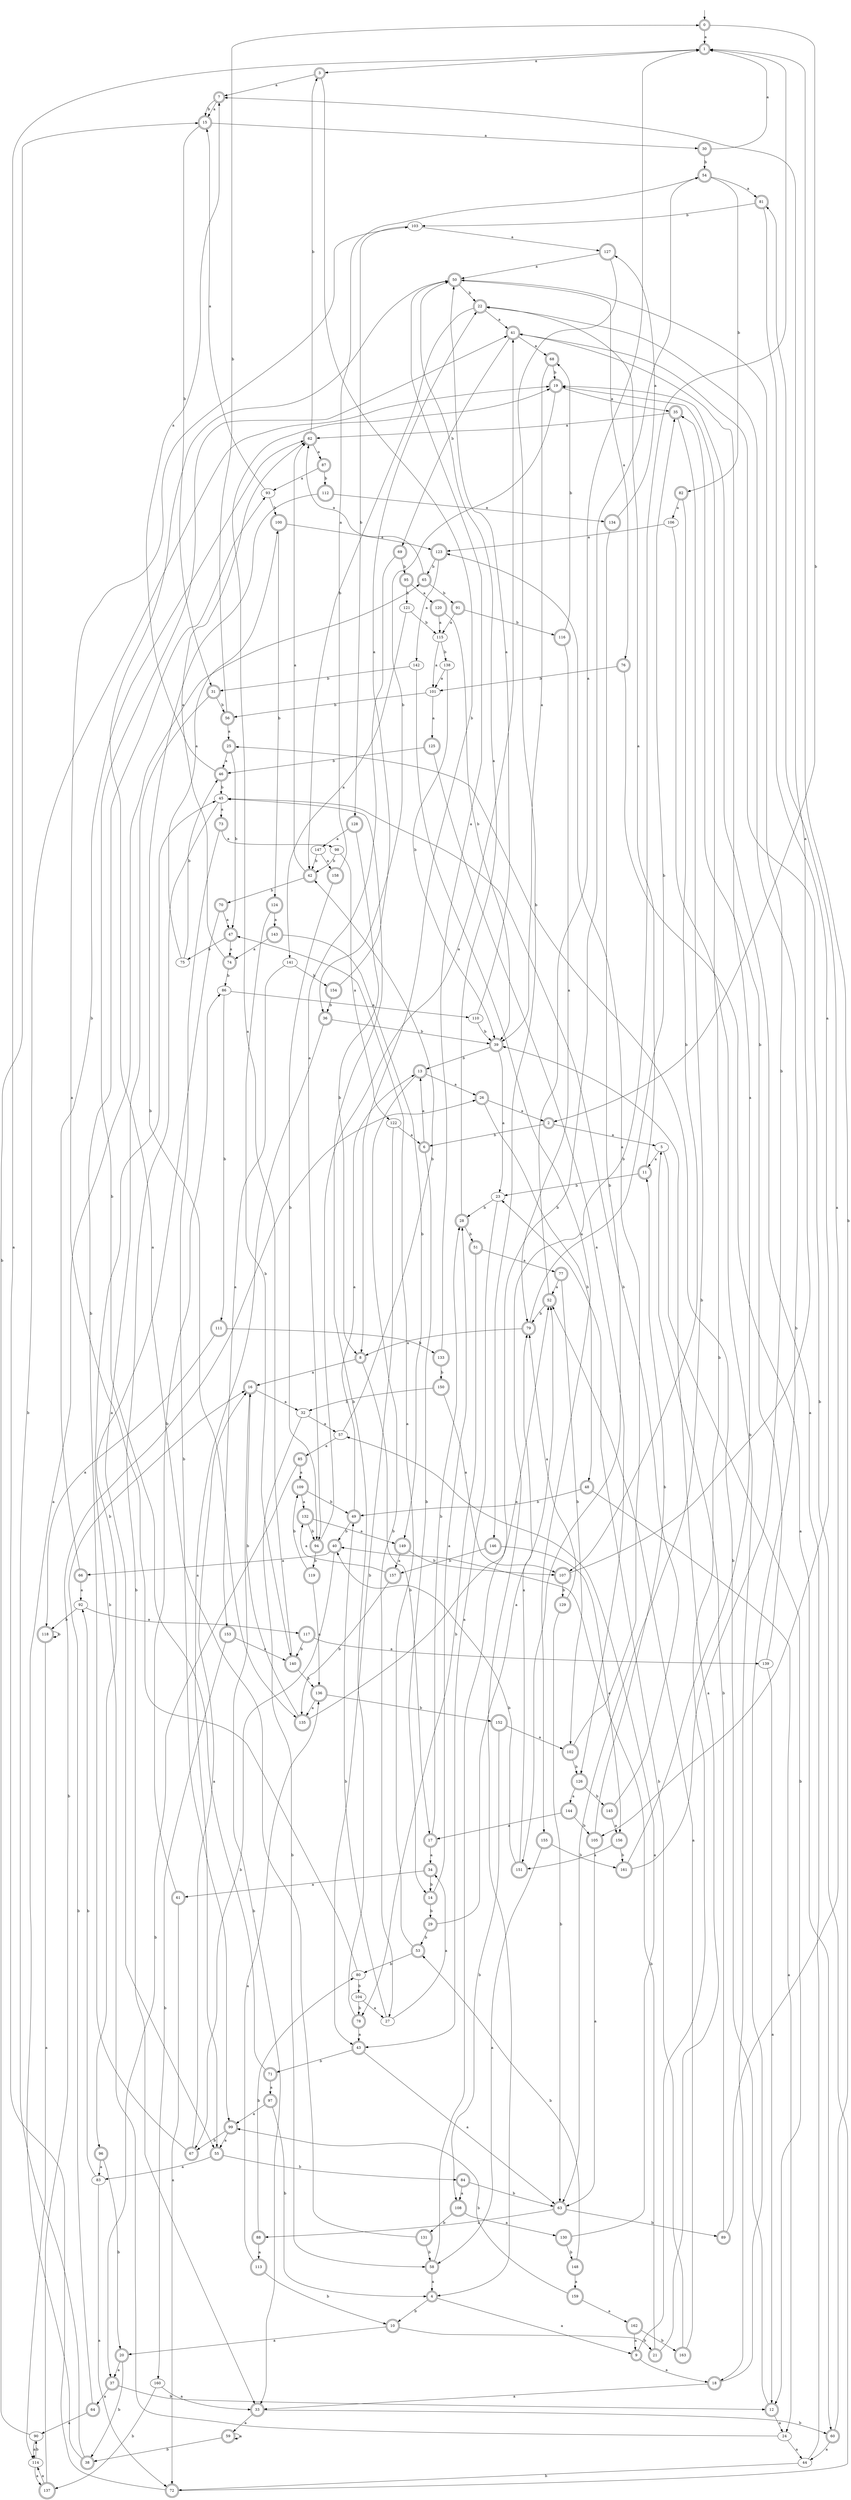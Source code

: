digraph RandomDFA {
  __start0 [label="", shape=none];
  __start0 -> 0 [label=""];
  0 [shape=circle] [shape=doublecircle]
  0 -> 1 [label="a"]
  0 -> 2 [label="b"]
  1 [shape=doublecircle]
  1 -> 3 [label="a"]
  1 -> 4 [label="b"]
  2 [shape=doublecircle]
  2 -> 5 [label="a"]
  2 -> 6 [label="b"]
  3 [shape=doublecircle]
  3 -> 7 [label="a"]
  3 -> 8 [label="b"]
  4 [shape=doublecircle]
  4 -> 9 [label="a"]
  4 -> 10 [label="b"]
  5
  5 -> 11 [label="a"]
  5 -> 12 [label="b"]
  6 [shape=doublecircle]
  6 -> 13 [label="a"]
  6 -> 14 [label="b"]
  7 [shape=doublecircle]
  7 -> 15 [label="a"]
  7 -> 15 [label="b"]
  8 [shape=doublecircle]
  8 -> 16 [label="a"]
  8 -> 17 [label="b"]
  9 [shape=doublecircle]
  9 -> 18 [label="a"]
  9 -> 19 [label="b"]
  10 [shape=doublecircle]
  10 -> 20 [label="a"]
  10 -> 21 [label="b"]
  11 [shape=doublecircle]
  11 -> 22 [label="a"]
  11 -> 23 [label="b"]
  12 [shape=doublecircle]
  12 -> 24 [label="a"]
  12 -> 25 [label="b"]
  13 [shape=doublecircle]
  13 -> 26 [label="a"]
  13 -> 27 [label="b"]
  14 [shape=doublecircle]
  14 -> 28 [label="a"]
  14 -> 29 [label="b"]
  15 [shape=doublecircle]
  15 -> 30 [label="a"]
  15 -> 31 [label="b"]
  16 [shape=doublecircle]
  16 -> 32 [label="a"]
  16 -> 33 [label="b"]
  17 [shape=doublecircle]
  17 -> 34 [label="a"]
  17 -> 28 [label="b"]
  18 [shape=doublecircle]
  18 -> 33 [label="a"]
  18 -> 22 [label="b"]
  19 [shape=doublecircle]
  19 -> 35 [label="a"]
  19 -> 36 [label="b"]
  20 [shape=doublecircle]
  20 -> 37 [label="a"]
  20 -> 38 [label="b"]
  21 [shape=doublecircle]
  21 -> 39 [label="a"]
  21 -> 40 [label="b"]
  22 [shape=doublecircle]
  22 -> 41 [label="a"]
  22 -> 42 [label="b"]
  23
  23 -> 43 [label="a"]
  23 -> 28 [label="b"]
  24
  24 -> 44 [label="a"]
  24 -> 45 [label="b"]
  25 [shape=doublecircle]
  25 -> 46 [label="a"]
  25 -> 47 [label="b"]
  26 [shape=doublecircle]
  26 -> 2 [label="a"]
  26 -> 48 [label="b"]
  27
  27 -> 34 [label="a"]
  27 -> 49 [label="b"]
  28 [shape=doublecircle]
  28 -> 50 [label="a"]
  28 -> 51 [label="b"]
  29 [shape=doublecircle]
  29 -> 52 [label="a"]
  29 -> 53 [label="b"]
  30 [shape=doublecircle]
  30 -> 1 [label="a"]
  30 -> 54 [label="b"]
  31 [shape=doublecircle]
  31 -> 55 [label="a"]
  31 -> 56 [label="b"]
  32
  32 -> 57 [label="a"]
  32 -> 58 [label="b"]
  33 [shape=doublecircle]
  33 -> 59 [label="a"]
  33 -> 60 [label="b"]
  34 [shape=doublecircle]
  34 -> 61 [label="a"]
  34 -> 14 [label="b"]
  35 [shape=doublecircle]
  35 -> 62 [label="a"]
  35 -> 63 [label="b"]
  36 [shape=doublecircle]
  36 -> 55 [label="a"]
  36 -> 39 [label="b"]
  37 [shape=doublecircle]
  37 -> 64 [label="a"]
  37 -> 12 [label="b"]
  38 [shape=doublecircle]
  38 -> 65 [label="a"]
  38 -> 19 [label="b"]
  39 [shape=doublecircle]
  39 -> 23 [label="a"]
  39 -> 13 [label="b"]
  40 [shape=doublecircle]
  40 -> 66 [label="a"]
  40 -> 67 [label="b"]
  41 [shape=doublecircle]
  41 -> 68 [label="a"]
  41 -> 69 [label="b"]
  42 [shape=doublecircle]
  42 -> 62 [label="a"]
  42 -> 70 [label="b"]
  43 [shape=doublecircle]
  43 -> 63 [label="a"]
  43 -> 71 [label="b"]
  44
  44 -> 19 [label="a"]
  44 -> 72 [label="b"]
  45
  45 -> 73 [label="a"]
  45 -> 33 [label="b"]
  46 [shape=doublecircle]
  46 -> 7 [label="a"]
  46 -> 45 [label="b"]
  47 [shape=doublecircle]
  47 -> 74 [label="a"]
  47 -> 75 [label="b"]
  48 [shape=doublecircle]
  48 -> 24 [label="a"]
  48 -> 49 [label="b"]
  49 [shape=doublecircle]
  49 -> 13 [label="a"]
  49 -> 40 [label="b"]
  50 [shape=doublecircle]
  50 -> 76 [label="a"]
  50 -> 22 [label="b"]
  51 [shape=doublecircle]
  51 -> 77 [label="a"]
  51 -> 78 [label="b"]
  52 [shape=doublecircle]
  52 -> 1 [label="a"]
  52 -> 79 [label="b"]
  53 [shape=doublecircle]
  53 -> 47 [label="a"]
  53 -> 80 [label="b"]
  54 [shape=doublecircle]
  54 -> 81 [label="a"]
  54 -> 82 [label="b"]
  55 [shape=doublecircle]
  55 -> 83 [label="a"]
  55 -> 84 [label="b"]
  56 [shape=doublecircle]
  56 -> 25 [label="a"]
  56 -> 0 [label="b"]
  57
  57 -> 85 [label="a"]
  57 -> 42 [label="b"]
  58 [shape=doublecircle]
  58 -> 4 [label="a"]
  58 -> 54 [label="b"]
  59 [shape=doublecircle]
  59 -> 59 [label="a"]
  59 -> 38 [label="b"]
  60 [shape=doublecircle]
  60 -> 44 [label="a"]
  60 -> 1 [label="b"]
  61 [shape=doublecircle]
  61 -> 72 [label="a"]
  61 -> 86 [label="b"]
  62 [shape=doublecircle]
  62 -> 87 [label="a"]
  62 -> 3 [label="b"]
  63 [shape=doublecircle]
  63 -> 88 [label="a"]
  63 -> 89 [label="b"]
  64 [shape=doublecircle]
  64 -> 90 [label="a"]
  64 -> 16 [label="b"]
  65 [shape=doublecircle]
  65 -> 62 [label="a"]
  65 -> 91 [label="b"]
  66 [shape=doublecircle]
  66 -> 92 [label="a"]
  66 -> 62 [label="b"]
  67 [shape=doublecircle]
  67 -> 16 [label="a"]
  67 -> 93 [label="b"]
  68 [shape=doublecircle]
  68 -> 39 [label="a"]
  68 -> 19 [label="b"]
  69 [shape=doublecircle]
  69 -> 94 [label="a"]
  69 -> 95 [label="b"]
  70 [shape=doublecircle]
  70 -> 47 [label="a"]
  70 -> 96 [label="b"]
  71 [shape=doublecircle]
  71 -> 97 [label="a"]
  71 -> 41 [label="b"]
  72 [shape=doublecircle]
  72 -> 1 [label="a"]
  72 -> 41 [label="b"]
  73 [shape=doublecircle]
  73 -> 98 [label="a"]
  73 -> 99 [label="b"]
  74 [shape=doublecircle]
  74 -> 62 [label="a"]
  74 -> 86 [label="b"]
  75
  75 -> 100 [label="a"]
  75 -> 46 [label="b"]
  76 [shape=doublecircle]
  76 -> 60 [label="a"]
  76 -> 101 [label="b"]
  77 [shape=doublecircle]
  77 -> 52 [label="a"]
  77 -> 102 [label="b"]
  78 [shape=doublecircle]
  78 -> 43 [label="a"]
  78 -> 45 [label="b"]
  79 [shape=doublecircle]
  79 -> 8 [label="a"]
  79 -> 35 [label="b"]
  80
  80 -> 103 [label="a"]
  80 -> 104 [label="b"]
  81 [shape=doublecircle]
  81 -> 105 [label="a"]
  81 -> 103 [label="b"]
  82 [shape=doublecircle]
  82 -> 106 [label="a"]
  82 -> 107 [label="b"]
  83
  83 -> 72 [label="a"]
  83 -> 92 [label="b"]
  84 [shape=doublecircle]
  84 -> 108 [label="a"]
  84 -> 63 [label="b"]
  85 [shape=doublecircle]
  85 -> 109 [label="a"]
  85 -> 37 [label="b"]
  86
  86 -> 110 [label="a"]
  86 -> 111 [label="b"]
  87 [shape=doublecircle]
  87 -> 93 [label="a"]
  87 -> 112 [label="b"]
  88 [shape=doublecircle]
  88 -> 113 [label="a"]
  88 -> 80 [label="b"]
  89 [shape=doublecircle]
  89 -> 81 [label="a"]
  89 -> 5 [label="b"]
  90
  90 -> 114 [label="a"]
  90 -> 15 [label="b"]
  91 [shape=doublecircle]
  91 -> 115 [label="a"]
  91 -> 116 [label="b"]
  92
  92 -> 117 [label="a"]
  92 -> 118 [label="b"]
  93
  93 -> 15 [label="a"]
  93 -> 100 [label="b"]
  94 [shape=doublecircle]
  94 -> 41 [label="a"]
  94 -> 119 [label="b"]
  95 [shape=doublecircle]
  95 -> 120 [label="a"]
  95 -> 121 [label="b"]
  96 [shape=doublecircle]
  96 -> 83 [label="a"]
  96 -> 20 [label="b"]
  97 [shape=doublecircle]
  97 -> 99 [label="a"]
  97 -> 4 [label="b"]
  98
  98 -> 122 [label="a"]
  98 -> 42 [label="b"]
  99 [shape=doublecircle]
  99 -> 55 [label="a"]
  99 -> 67 [label="b"]
  100 [shape=doublecircle]
  100 -> 123 [label="a"]
  100 -> 124 [label="b"]
  101
  101 -> 125 [label="a"]
  101 -> 56 [label="b"]
  102 [shape=doublecircle]
  102 -> 123 [label="a"]
  102 -> 126 [label="b"]
  103
  103 -> 127 [label="a"]
  103 -> 128 [label="b"]
  104
  104 -> 27 [label="a"]
  104 -> 78 [label="b"]
  105 [shape=doublecircle]
  105 -> 63 [label="a"]
  105 -> 11 [label="b"]
  106
  106 -> 123 [label="a"]
  106 -> 18 [label="b"]
  107 [shape=doublecircle]
  107 -> 7 [label="a"]
  107 -> 129 [label="b"]
  108 [shape=doublecircle]
  108 -> 130 [label="a"]
  108 -> 131 [label="b"]
  109 [shape=doublecircle]
  109 -> 132 [label="a"]
  109 -> 49 [label="b"]
  110
  110 -> 50 [label="a"]
  110 -> 39 [label="b"]
  111 [shape=doublecircle]
  111 -> 118 [label="a"]
  111 -> 133 [label="b"]
  112 [shape=doublecircle]
  112 -> 134 [label="a"]
  112 -> 135 [label="b"]
  113 [shape=doublecircle]
  113 -> 136 [label="a"]
  113 -> 10 [label="b"]
  114
  114 -> 137 [label="a"]
  114 -> 90 [label="b"]
  115
  115 -> 101 [label="a"]
  115 -> 138 [label="b"]
  116 [shape=doublecircle]
  116 -> 79 [label="a"]
  116 -> 68 [label="b"]
  117 [shape=doublecircle]
  117 -> 139 [label="a"]
  117 -> 140 [label="b"]
  118 [shape=doublecircle]
  118 -> 114 [label="a"]
  118 -> 118 [label="b"]
  119 [shape=doublecircle]
  119 -> 136 [label="a"]
  119 -> 109 [label="b"]
  120 [shape=doublecircle]
  120 -> 115 [label="a"]
  120 -> 39 [label="b"]
  121
  121 -> 141 [label="a"]
  121 -> 115 [label="b"]
  122
  122 -> 6 [label="a"]
  122 -> 43 [label="b"]
  123 [shape=doublecircle]
  123 -> 142 [label="a"]
  123 -> 65 [label="b"]
  124 [shape=doublecircle]
  124 -> 143 [label="a"]
  124 -> 140 [label="b"]
  125 [shape=doublecircle]
  125 -> 126 [label="a"]
  125 -> 46 [label="b"]
  126 [shape=doublecircle]
  126 -> 144 [label="a"]
  126 -> 145 [label="b"]
  127 [shape=doublecircle]
  127 -> 50 [label="a"]
  127 -> 146 [label="b"]
  128 [shape=doublecircle]
  128 -> 147 [label="a"]
  128 -> 8 [label="b"]
  129 [shape=doublecircle]
  129 -> 79 [label="a"]
  129 -> 63 [label="b"]
  130 [shape=doublecircle]
  130 -> 57 [label="a"]
  130 -> 148 [label="b"]
  131 [shape=doublecircle]
  131 -> 50 [label="a"]
  131 -> 58 [label="b"]
  132 [shape=doublecircle]
  132 -> 149 [label="a"]
  132 -> 94 [label="b"]
  133 [shape=doublecircle]
  133 -> 50 [label="a"]
  133 -> 150 [label="b"]
  134 [shape=doublecircle]
  134 -> 127 [label="a"]
  134 -> 151 [label="b"]
  135 [shape=doublecircle]
  135 -> 52 [label="a"]
  135 -> 16 [label="b"]
  136 [shape=doublecircle]
  136 -> 135 [label="a"]
  136 -> 152 [label="b"]
  137 [shape=doublecircle]
  137 -> 114 [label="a"]
  137 -> 26 [label="b"]
  138
  138 -> 101 [label="a"]
  138 -> 39 [label="b"]
  139
  139 -> 12 [label="a"]
  139 -> 35 [label="b"]
  140 [shape=doublecircle]
  140 -> 19 [label="a"]
  140 -> 136 [label="b"]
  141
  141 -> 153 [label="a"]
  141 -> 154 [label="b"]
  142
  142 -> 155 [label="a"]
  142 -> 31 [label="b"]
  143 [shape=doublecircle]
  143 -> 74 [label="a"]
  143 -> 149 [label="b"]
  144 [shape=doublecircle]
  144 -> 17 [label="a"]
  144 -> 105 [label="b"]
  145 [shape=doublecircle]
  145 -> 156 [label="a"]
  145 -> 45 [label="b"]
  146 [shape=doublecircle]
  146 -> 156 [label="a"]
  146 -> 157 [label="b"]
  147
  147 -> 158 [label="a"]
  147 -> 42 [label="b"]
  148 [shape=doublecircle]
  148 -> 159 [label="a"]
  148 -> 53 [label="b"]
  149 [shape=doublecircle]
  149 -> 157 [label="a"]
  149 -> 107 [label="b"]
  150 [shape=doublecircle]
  150 -> 107 [label="a"]
  150 -> 32 [label="b"]
  151 [shape=doublecircle]
  151 -> 79 [label="a"]
  151 -> 40 [label="b"]
  152 [shape=doublecircle]
  152 -> 102 [label="a"]
  152 -> 108 [label="b"]
  153 [shape=doublecircle]
  153 -> 140 [label="a"]
  153 -> 160 [label="b"]
  154 [shape=doublecircle]
  154 -> 22 [label="a"]
  154 -> 36 [label="b"]
  155 [shape=doublecircle]
  155 -> 58 [label="a"]
  155 -> 161 [label="b"]
  156 [shape=doublecircle]
  156 -> 151 [label="a"]
  156 -> 161 [label="b"]
  157 [shape=doublecircle]
  157 -> 132 [label="a"]
  157 -> 135 [label="b"]
  158 [shape=doublecircle]
  158 -> 54 [label="a"]
  158 -> 94 [label="b"]
  159 [shape=doublecircle]
  159 -> 162 [label="a"]
  159 -> 99 [label="b"]
  160
  160 -> 33 [label="a"]
  160 -> 137 [label="b"]
  161 [shape=doublecircle]
  161 -> 41 [label="a"]
  161 -> 50 [label="b"]
  162 [shape=doublecircle]
  162 -> 9 [label="a"]
  162 -> 163 [label="b"]
  163 [shape=doublecircle]
  163 -> 52 [label="a"]
  163 -> 23 [label="b"]
}
